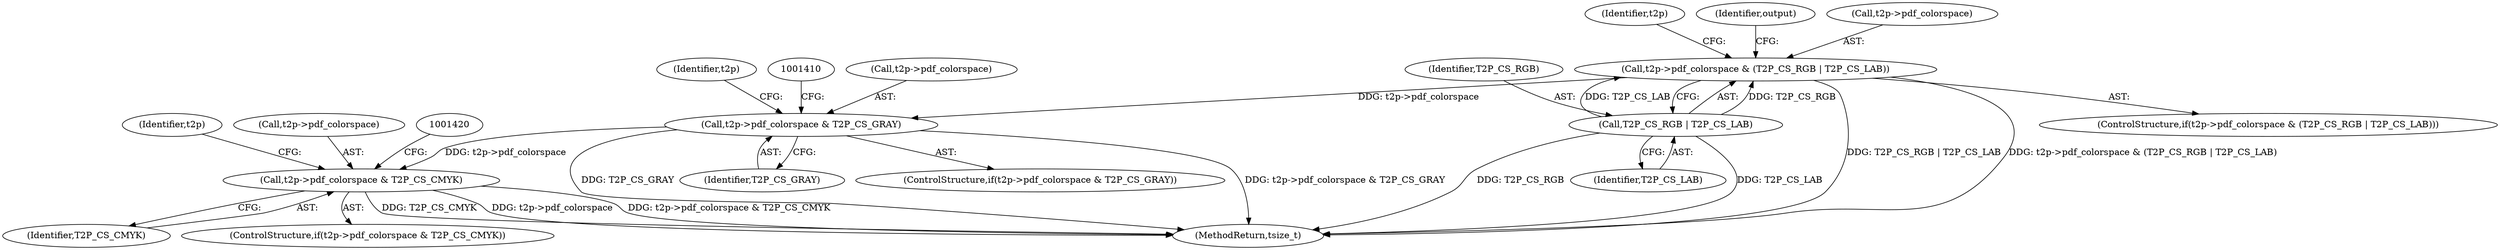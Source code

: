 digraph "0_libtiff_c7153361a4041260719b340f73f2f76@pointer" {
"1001373" [label="(Call,t2p->pdf_colorspace & (T2P_CS_RGB | T2P_CS_LAB))"];
"1001377" [label="(Call,T2P_CS_RGB | T2P_CS_LAB)"];
"1001403" [label="(Call,t2p->pdf_colorspace & T2P_CS_GRAY)"];
"1001413" [label="(Call,t2p->pdf_colorspace & T2P_CS_CMYK)"];
"1001405" [label="(Identifier,t2p)"];
"1001382" [label="(Identifier,output)"];
"1001404" [label="(Call,t2p->pdf_colorspace)"];
"1001415" [label="(Identifier,t2p)"];
"1001417" [label="(Identifier,T2P_CS_CMYK)"];
"1001425" [label="(Identifier,t2p)"];
"1001414" [label="(Call,t2p->pdf_colorspace)"];
"1001402" [label="(ControlStructure,if(t2p->pdf_colorspace & T2P_CS_GRAY))"];
"1001377" [label="(Call,T2P_CS_RGB | T2P_CS_LAB)"];
"1001412" [label="(ControlStructure,if(t2p->pdf_colorspace & T2P_CS_CMYK))"];
"1001403" [label="(Call,t2p->pdf_colorspace & T2P_CS_GRAY)"];
"1001378" [label="(Identifier,T2P_CS_RGB)"];
"1001372" [label="(ControlStructure,if(t2p->pdf_colorspace & (T2P_CS_RGB | T2P_CS_LAB)))"];
"1001530" [label="(MethodReturn,tsize_t)"];
"1001407" [label="(Identifier,T2P_CS_GRAY)"];
"1001373" [label="(Call,t2p->pdf_colorspace & (T2P_CS_RGB | T2P_CS_LAB))"];
"1001413" [label="(Call,t2p->pdf_colorspace & T2P_CS_CMYK)"];
"1001379" [label="(Identifier,T2P_CS_LAB)"];
"1001374" [label="(Call,t2p->pdf_colorspace)"];
"1001373" -> "1001372"  [label="AST: "];
"1001373" -> "1001377"  [label="CFG: "];
"1001374" -> "1001373"  [label="AST: "];
"1001377" -> "1001373"  [label="AST: "];
"1001382" -> "1001373"  [label="CFG: "];
"1001405" -> "1001373"  [label="CFG: "];
"1001373" -> "1001530"  [label="DDG: T2P_CS_RGB | T2P_CS_LAB"];
"1001373" -> "1001530"  [label="DDG: t2p->pdf_colorspace & (T2P_CS_RGB | T2P_CS_LAB)"];
"1001377" -> "1001373"  [label="DDG: T2P_CS_RGB"];
"1001377" -> "1001373"  [label="DDG: T2P_CS_LAB"];
"1001373" -> "1001403"  [label="DDG: t2p->pdf_colorspace"];
"1001377" -> "1001379"  [label="CFG: "];
"1001378" -> "1001377"  [label="AST: "];
"1001379" -> "1001377"  [label="AST: "];
"1001377" -> "1001530"  [label="DDG: T2P_CS_RGB"];
"1001377" -> "1001530"  [label="DDG: T2P_CS_LAB"];
"1001403" -> "1001402"  [label="AST: "];
"1001403" -> "1001407"  [label="CFG: "];
"1001404" -> "1001403"  [label="AST: "];
"1001407" -> "1001403"  [label="AST: "];
"1001410" -> "1001403"  [label="CFG: "];
"1001415" -> "1001403"  [label="CFG: "];
"1001403" -> "1001530"  [label="DDG: t2p->pdf_colorspace & T2P_CS_GRAY"];
"1001403" -> "1001530"  [label="DDG: T2P_CS_GRAY"];
"1001403" -> "1001413"  [label="DDG: t2p->pdf_colorspace"];
"1001413" -> "1001412"  [label="AST: "];
"1001413" -> "1001417"  [label="CFG: "];
"1001414" -> "1001413"  [label="AST: "];
"1001417" -> "1001413"  [label="AST: "];
"1001420" -> "1001413"  [label="CFG: "];
"1001425" -> "1001413"  [label="CFG: "];
"1001413" -> "1001530"  [label="DDG: T2P_CS_CMYK"];
"1001413" -> "1001530"  [label="DDG: t2p->pdf_colorspace"];
"1001413" -> "1001530"  [label="DDG: t2p->pdf_colorspace & T2P_CS_CMYK"];
}
